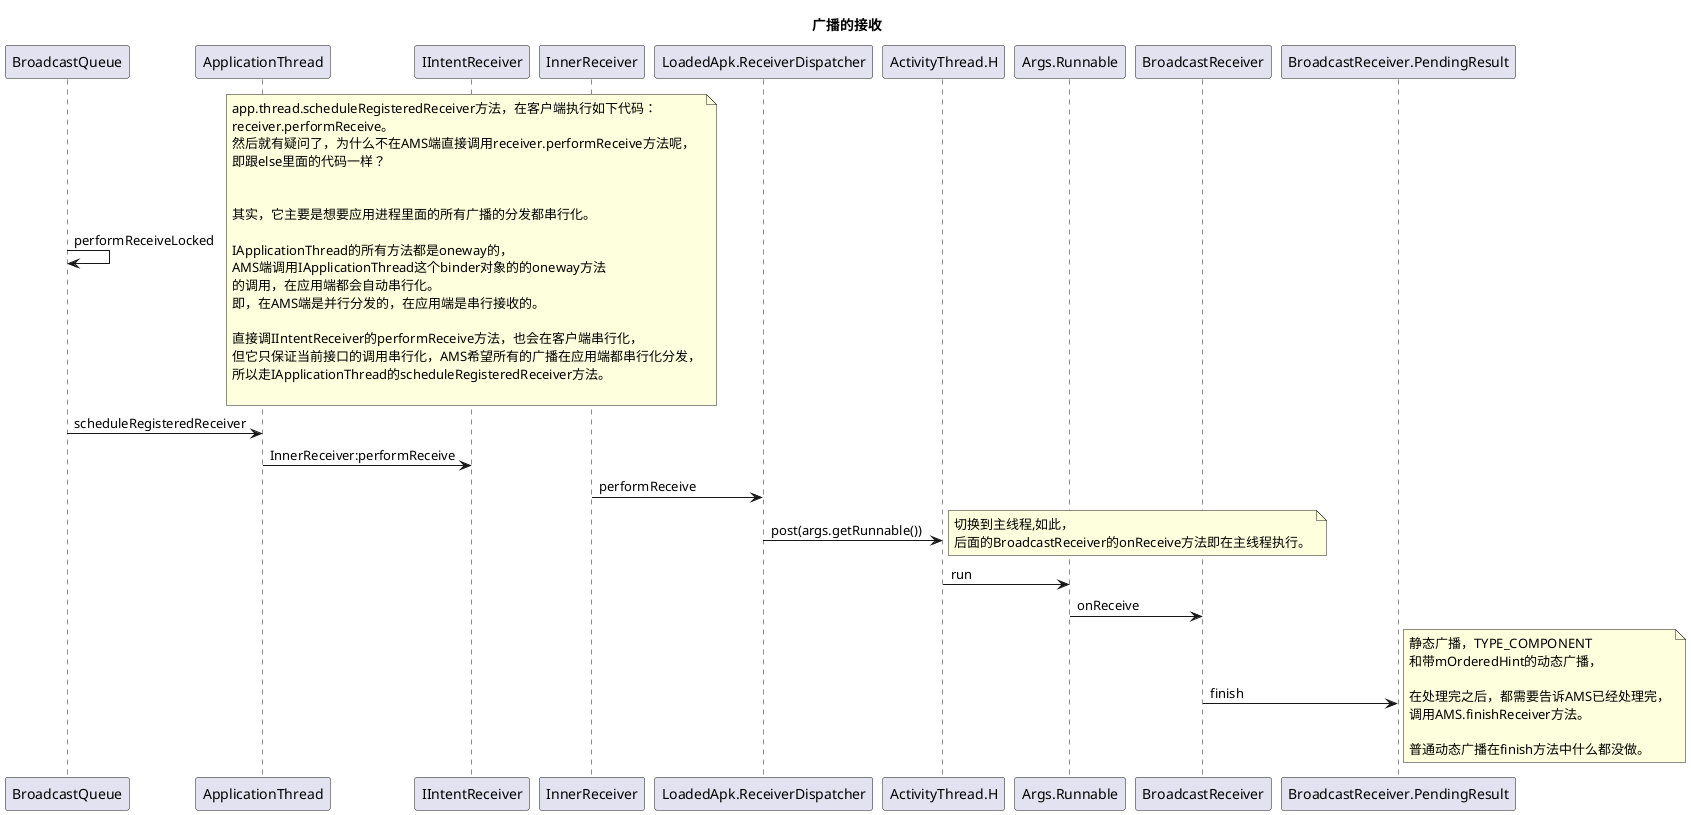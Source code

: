 @startuml
title 广播的接收
BroadcastQueue -> BroadcastQueue : performReceiveLocked
note right
app.thread.scheduleRegisteredReceiver方法，在客户端执行如下代码：
receiver.performReceive。
然后就有疑问了，为什么不在AMS端直接调用receiver.performReceive方法呢，
即跟else里面的代码一样？


其实，它主要是想要应用进程里面的所有广播的分发都串行化。

IApplicationThread的所有方法都是oneway的，
AMS端调用IApplicationThread这个binder对象的的oneway方法
的调用，在应用端都会自动串行化。
即，在AMS端是并行分发的，在应用端是串行接收的。

直接调IIntentReceiver的performReceive方法，也会在客户端串行化，
但它只保证当前接口的调用串行化，AMS希望所有的广播在应用端都串行化分发，
所以走IApplicationThread的scheduleRegisteredReceiver方法。

end note
 'void performReceiveLocked(ProcessRecord app, IIntentReceiver receiver,
 '            Intent intent, int resultCode, String data, Bundle extras,
 '            boolean ordered, boolean sticky, int sendingUser) throws RemoteException {
 '        if (app != null) {
 '            if (app.thread != null) {
 '                try {
 '                    app.thread.scheduleRegisteredReceiver(receiver, intent, resultCode,
 '                            data, extras, ordered, sticky, sendingUser, app.repProcState);
 '                } catch (RemoteException ex) {
 '                }
 '        } else {
 '            receiver.performReceive(intent, resultCode, data, extras, ordered,
 '                    sticky, sendingUser);
 '        }
 '    }'
BroadcastQueue -> ApplicationThread : scheduleRegisteredReceiver

ApplicationThread -> IIntentReceiver : InnerReceiver:performReceive

InnerReceiver -> LoadedApk.ReceiverDispatcher : performReceive

LoadedApk.ReceiverDispatcher -> ActivityThread.H : post(args.getRunnable())
note right
切换到主线程,如此，
后面的BroadcastReceiver的onReceive方法即在主线程执行。
end note

ActivityThread.H -> Args.Runnable : run

Args.Runnable -> BroadcastReceiver : onReceive

BroadcastReceiver -> BroadcastReceiver.PendingResult : finish
note right
静态广播，TYPE_COMPONENT
和带mOrderedHint的动态广播，

在处理完之后，都需要告诉AMS已经处理完，
调用AMS.finishReceiver方法。

普通动态广播在finish方法中什么都没做。
end note

@enduml